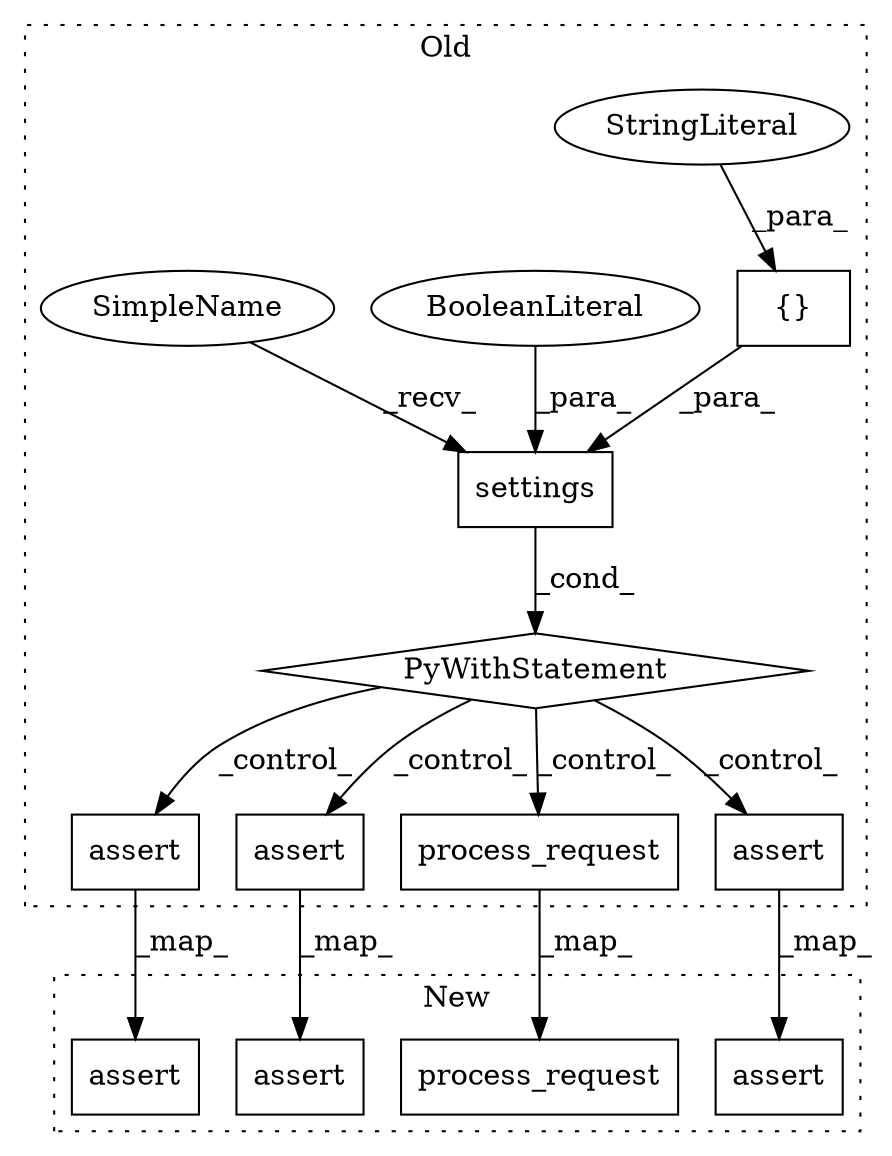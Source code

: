 digraph G {
subgraph cluster0 {
1 [label="assert" a="32" s="3698,3737" l="12,-44" shape="box"];
3 [label="{}" a="4" s="3367,3368" l="1,-1" shape="box"];
4 [label="StringLiteral" a="45" s="3368" l="0" shape="ellipse"];
5 [label="assert" a="32" s="3523,3535" l="12,-17" shape="box"];
7 [label="settings" a="32" s="3346,3381" l="9,-40" shape="box"];
8 [label="process_request" a="32" s="3407,3423" l="16,-27" shape="box"];
10 [label="PyWithStatement" a="104" s="3331,3341" l="10,47" shape="diamond"];
11 [label="BooleanLiteral" a="9" s="3381" l="0" shape="ellipse"];
12 [label="assert" a="32" s="3637,3648" l="11,-16" shape="box"];
14 [label="SimpleName" a="42" s="3341" l="0" shape="ellipse"];
label = "Old";
style="dotted";
}
subgraph cluster1 {
2 [label="assert" a="32" s="3542,3581" l="12,-44" shape="box"];
6 [label="assert" a="32" s="3373,3385" l="12,-17" shape="box"];
9 [label="process_request" a="32" s="3263,3279" l="16,-27" shape="box"];
13 [label="assert" a="32" s="3483,3494" l="11,-16" shape="box"];
label = "New";
style="dotted";
}
1 -> 2 [label="_map_"];
3 -> 7 [label="_para_"];
4 -> 3 [label="_para_"];
5 -> 6 [label="_map_"];
7 -> 10 [label="_cond_"];
8 -> 9 [label="_map_"];
10 -> 5 [label="_control_"];
10 -> 8 [label="_control_"];
10 -> 12 [label="_control_"];
10 -> 1 [label="_control_"];
11 -> 7 [label="_para_"];
12 -> 13 [label="_map_"];
14 -> 7 [label="_recv_"];
}
